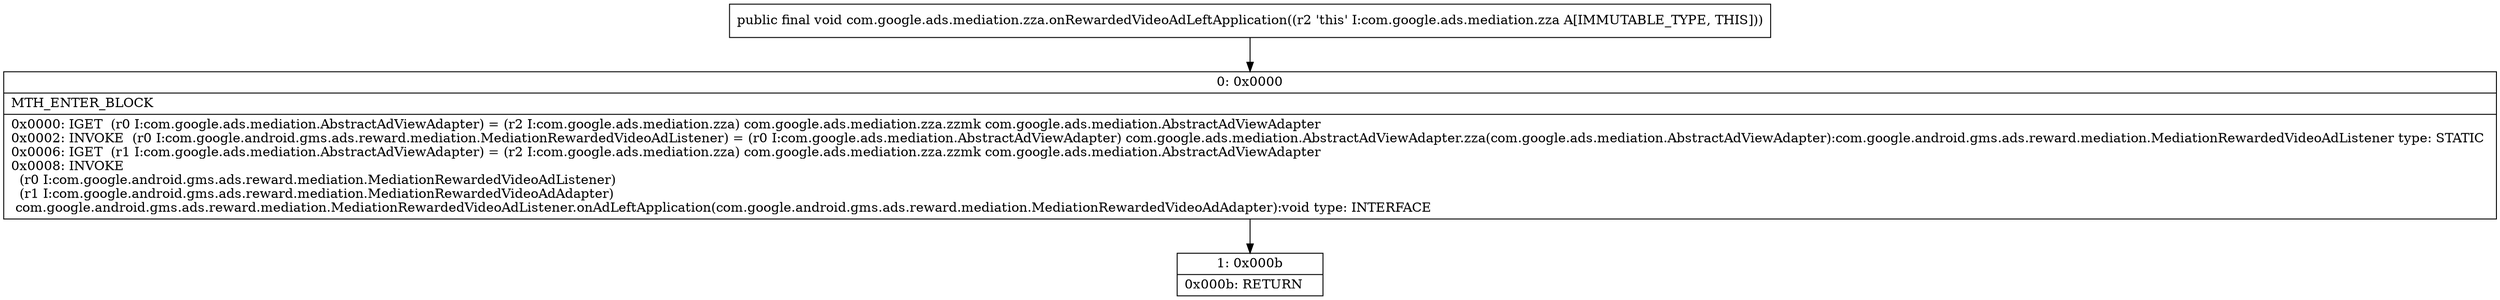 digraph "CFG forcom.google.ads.mediation.zza.onRewardedVideoAdLeftApplication()V" {
Node_0 [shape=record,label="{0\:\ 0x0000|MTH_ENTER_BLOCK\l|0x0000: IGET  (r0 I:com.google.ads.mediation.AbstractAdViewAdapter) = (r2 I:com.google.ads.mediation.zza) com.google.ads.mediation.zza.zzmk com.google.ads.mediation.AbstractAdViewAdapter \l0x0002: INVOKE  (r0 I:com.google.android.gms.ads.reward.mediation.MediationRewardedVideoAdListener) = (r0 I:com.google.ads.mediation.AbstractAdViewAdapter) com.google.ads.mediation.AbstractAdViewAdapter.zza(com.google.ads.mediation.AbstractAdViewAdapter):com.google.android.gms.ads.reward.mediation.MediationRewardedVideoAdListener type: STATIC \l0x0006: IGET  (r1 I:com.google.ads.mediation.AbstractAdViewAdapter) = (r2 I:com.google.ads.mediation.zza) com.google.ads.mediation.zza.zzmk com.google.ads.mediation.AbstractAdViewAdapter \l0x0008: INVOKE  \l  (r0 I:com.google.android.gms.ads.reward.mediation.MediationRewardedVideoAdListener)\l  (r1 I:com.google.android.gms.ads.reward.mediation.MediationRewardedVideoAdAdapter)\l com.google.android.gms.ads.reward.mediation.MediationRewardedVideoAdListener.onAdLeftApplication(com.google.android.gms.ads.reward.mediation.MediationRewardedVideoAdAdapter):void type: INTERFACE \l}"];
Node_1 [shape=record,label="{1\:\ 0x000b|0x000b: RETURN   \l}"];
MethodNode[shape=record,label="{public final void com.google.ads.mediation.zza.onRewardedVideoAdLeftApplication((r2 'this' I:com.google.ads.mediation.zza A[IMMUTABLE_TYPE, THIS])) }"];
MethodNode -> Node_0;
Node_0 -> Node_1;
}

